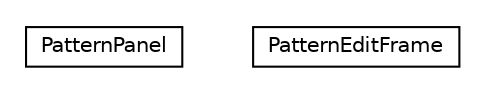 #!/usr/local/bin/dot
#
# Class diagram 
# Generated by UMLGraph version R5_6-24-gf6e263 (http://www.umlgraph.org/)
#

digraph G {
	edge [fontname="Helvetica",fontsize=10,labelfontname="Helvetica",labelfontsize=10];
	node [fontname="Helvetica",fontsize=10,shape=plaintext];
	nodesep=0.25;
	ranksep=0.5;
	// org.universAAL.tools.makrorecorder.swingGUI.pattern.PatternPanel
	c1427615 [label=<<table title="org.universAAL.tools.makrorecorder.swingGUI.pattern.PatternPanel" border="0" cellborder="1" cellspacing="0" cellpadding="2" port="p" href="./PatternPanel.html">
		<tr><td><table border="0" cellspacing="0" cellpadding="1">
<tr><td align="center" balign="center"> PatternPanel </td></tr>
		</table></td></tr>
		</table>>, URL="./PatternPanel.html", fontname="Helvetica", fontcolor="black", fontsize=10.0];
	// org.universAAL.tools.makrorecorder.swingGUI.pattern.PatternEditFrame
	c1427616 [label=<<table title="org.universAAL.tools.makrorecorder.swingGUI.pattern.PatternEditFrame" border="0" cellborder="1" cellspacing="0" cellpadding="2" port="p" href="./PatternEditFrame.html">
		<tr><td><table border="0" cellspacing="0" cellpadding="1">
<tr><td align="center" balign="center"> PatternEditFrame </td></tr>
		</table></td></tr>
		</table>>, URL="./PatternEditFrame.html", fontname="Helvetica", fontcolor="black", fontsize=10.0];
}

